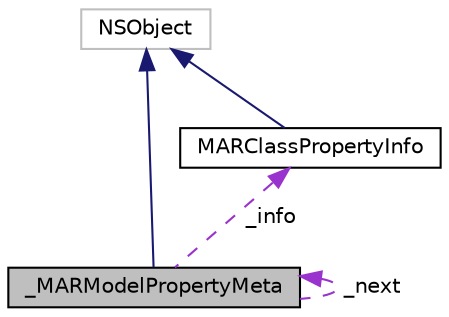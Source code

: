 digraph "_MARModelPropertyMeta"
{
  edge [fontname="Helvetica",fontsize="10",labelfontname="Helvetica",labelfontsize="10"];
  node [fontname="Helvetica",fontsize="10",shape=record];
  Node2 [label="_MARModelPropertyMeta",height=0.2,width=0.4,color="black", fillcolor="grey75", style="filled", fontcolor="black"];
  Node3 -> Node2 [dir="back",color="midnightblue",fontsize="10",style="solid",fontname="Helvetica"];
  Node3 [label="NSObject",height=0.2,width=0.4,color="grey75", fillcolor="white", style="filled"];
  Node4 -> Node2 [dir="back",color="darkorchid3",fontsize="10",style="dashed",label=" _info" ,fontname="Helvetica"];
  Node4 [label="MARClassPropertyInfo",height=0.2,width=0.4,color="black", fillcolor="white", style="filled",URL="$interface_m_a_r_class_property_info.html"];
  Node3 -> Node4 [dir="back",color="midnightblue",fontsize="10",style="solid",fontname="Helvetica"];
  Node2 -> Node2 [dir="back",color="darkorchid3",fontsize="10",style="dashed",label=" _next" ,fontname="Helvetica"];
}
